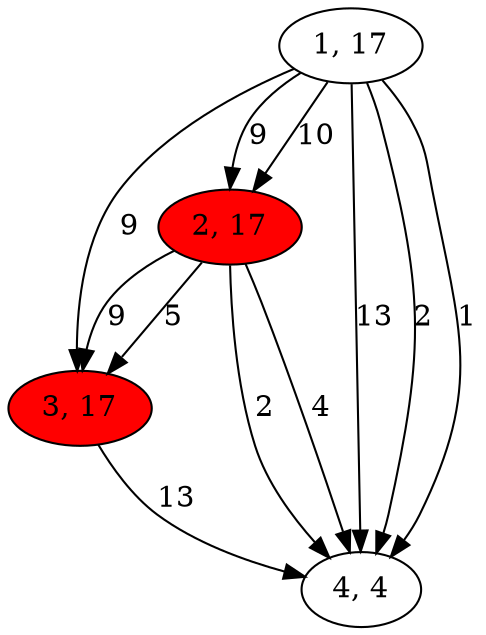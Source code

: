 digraph G{
1[label="1, 17"]
2[label="2, 17"]
3[label="3, 17"]
4[label="4, 4"]
1->4[label="13"]
1->3[label="9"]
1->4[label="2"]
1->4[label="1"]
1->2[label="9"]
1->2[label="10"]
2[style = filled,fillcolor=red]
2->4[label="2"]
2->3[label="9"]
2->4[label="4"]
2->3[label="5"]
3[style = filled,fillcolor=red]
3->4[label="13"]
}
